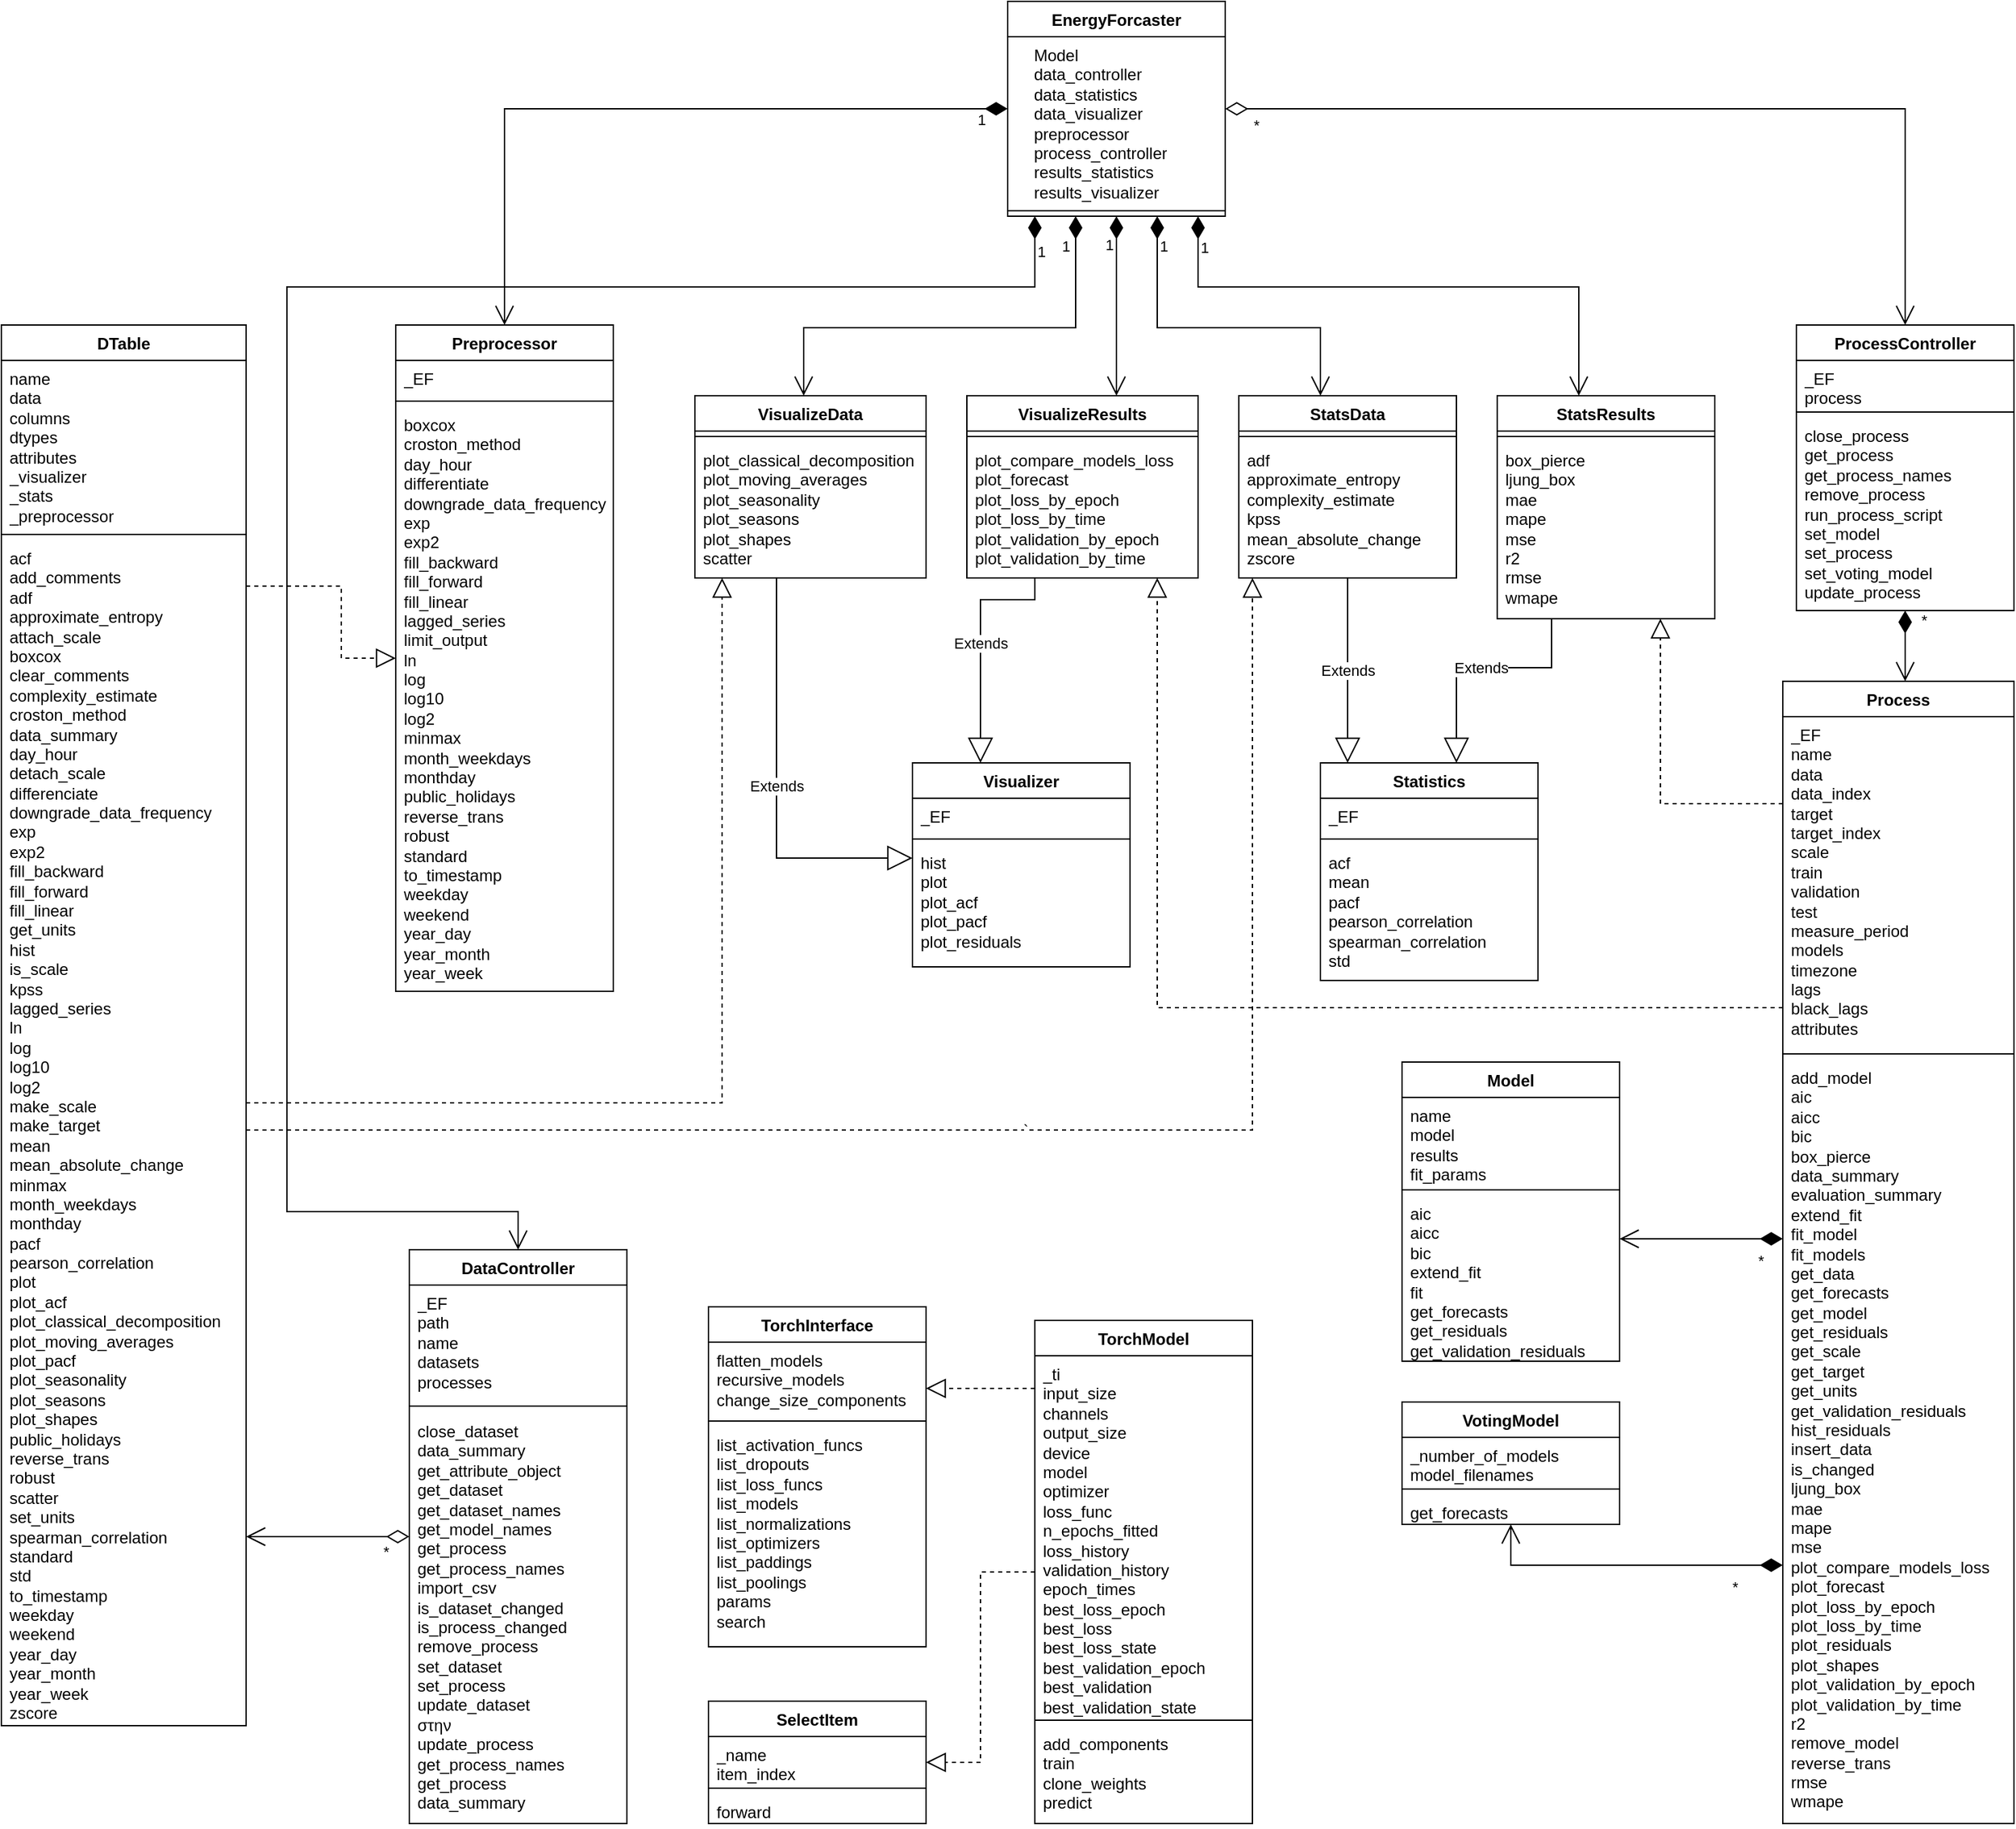 <mxfile version="24.4.4" type="device">
  <diagram name="Page-1" id="c_1_GIPr5p8lcobKSvgJ">
    <mxGraphModel dx="2280" dy="1852" grid="1" gridSize="10" guides="1" tooltips="1" connect="1" arrows="1" fold="1" page="1" pageScale="1" pageWidth="850" pageHeight="1100" math="0" shadow="0">
      <root>
        <mxCell id="0" />
        <mxCell id="1" parent="0" />
        <mxCell id="y8huF5CCytRGG_Ypmc5D-1" value="EnergyForcaster" style="swimlane;fontStyle=1;align=center;verticalAlign=top;childLayout=stackLayout;horizontal=1;startSize=26;horizontalStack=0;resizeParent=1;resizeParentMax=0;resizeLast=0;collapsible=1;marginBottom=0;whiteSpace=wrap;html=1;" parent="1" vertex="1">
          <mxGeometry x="60" y="-160" width="160" height="158" as="geometry" />
        </mxCell>
        <mxCell id="y8huF5CCytRGG_Ypmc5D-2" value="&amp;nbsp;&amp;nbsp;&amp;nbsp; Model&lt;br&gt;&amp;nbsp;&amp;nbsp; &amp;nbsp;data_controller&lt;br&gt;&amp;nbsp;&amp;nbsp; &amp;nbsp;data_statistics&lt;br&gt;&amp;nbsp;&amp;nbsp; &amp;nbsp;data_visualizer&lt;br&gt;&amp;nbsp;&amp;nbsp; &amp;nbsp;preprocessor&lt;br&gt;&amp;nbsp;&amp;nbsp; &amp;nbsp;process_controller&lt;br&gt;&amp;nbsp;&amp;nbsp; &amp;nbsp;results_statistics&lt;br&gt;&amp;nbsp;&amp;nbsp; &amp;nbsp;results_visualizer" style="text;strokeColor=none;fillColor=none;align=left;verticalAlign=top;spacingLeft=4;spacingRight=4;overflow=hidden;rotatable=0;points=[[0,0.5],[1,0.5]];portConstraint=eastwest;whiteSpace=wrap;html=1;" parent="y8huF5CCytRGG_Ypmc5D-1" vertex="1">
          <mxGeometry y="26" width="160" height="124" as="geometry" />
        </mxCell>
        <mxCell id="y8huF5CCytRGG_Ypmc5D-3" value="" style="line;strokeWidth=1;fillColor=none;align=left;verticalAlign=middle;spacingTop=-1;spacingLeft=3;spacingRight=3;rotatable=0;labelPosition=right;points=[];portConstraint=eastwest;strokeColor=inherit;" parent="y8huF5CCytRGG_Ypmc5D-1" vertex="1">
          <mxGeometry y="150" width="160" height="8" as="geometry" />
        </mxCell>
        <mxCell id="y8huF5CCytRGG_Ypmc5D-29" value="Preprocessor" style="swimlane;fontStyle=1;align=center;verticalAlign=top;childLayout=stackLayout;horizontal=1;startSize=26;horizontalStack=0;resizeParent=1;resizeParentMax=0;resizeLast=0;collapsible=1;marginBottom=0;whiteSpace=wrap;html=1;" parent="1" vertex="1">
          <mxGeometry x="-390" y="78" width="160" height="490" as="geometry" />
        </mxCell>
        <mxCell id="y8huF5CCytRGG_Ypmc5D-30" value="_EF" style="text;strokeColor=none;fillColor=none;align=left;verticalAlign=top;spacingLeft=4;spacingRight=4;overflow=hidden;rotatable=0;points=[[0,0.5],[1,0.5]];portConstraint=eastwest;whiteSpace=wrap;html=1;" parent="y8huF5CCytRGG_Ypmc5D-29" vertex="1">
          <mxGeometry y="26" width="160" height="26" as="geometry" />
        </mxCell>
        <mxCell id="y8huF5CCytRGG_Ypmc5D-31" value="" style="line;strokeWidth=1;fillColor=none;align=left;verticalAlign=middle;spacingTop=-1;spacingLeft=3;spacingRight=3;rotatable=0;labelPosition=right;points=[];portConstraint=eastwest;strokeColor=inherit;" parent="y8huF5CCytRGG_Ypmc5D-29" vertex="1">
          <mxGeometry y="52" width="160" height="8" as="geometry" />
        </mxCell>
        <mxCell id="y8huF5CCytRGG_Ypmc5D-32" value="boxcox&lt;br&gt;croston_method&lt;br&gt;day_hour&lt;br&gt;differentiate&lt;br&gt;downgrade_data_frequency&lt;br&gt;exp&lt;br&gt;exp2&lt;br&gt;fill_backward&lt;br&gt;fill_forward&lt;br&gt;fill_linear&lt;br&gt;lagged_series&lt;br&gt;limit_output&lt;br&gt;ln&lt;br&gt;log&lt;br&gt;log10&lt;br&gt;log2&lt;br&gt;minmax&lt;br&gt;month_weekdays&lt;br&gt;monthday&lt;br&gt;public_holidays&lt;br&gt;reverse_trans&lt;br&gt;robust&lt;br&gt;standard&lt;br&gt;to_timestamp&lt;br&gt;weekday&lt;br&gt;weekend&lt;br&gt;year_day&lt;br&gt;year_month&lt;br&gt;year_week" style="text;strokeColor=none;fillColor=none;align=left;verticalAlign=top;spacingLeft=4;spacingRight=4;overflow=hidden;rotatable=0;points=[[0,0.5],[1,0.5]];portConstraint=eastwest;whiteSpace=wrap;html=1;" parent="y8huF5CCytRGG_Ypmc5D-29" vertex="1">
          <mxGeometry y="60" width="160" height="430" as="geometry" />
        </mxCell>
        <mxCell id="y8huF5CCytRGG_Ypmc5D-33" value="Model" style="swimlane;fontStyle=1;align=center;verticalAlign=top;childLayout=stackLayout;horizontal=1;startSize=26;horizontalStack=0;resizeParent=1;resizeParentMax=0;resizeLast=0;collapsible=1;marginBottom=0;whiteSpace=wrap;html=1;" parent="1" vertex="1">
          <mxGeometry x="350" y="620" width="160" height="220" as="geometry" />
        </mxCell>
        <mxCell id="y8huF5CCytRGG_Ypmc5D-34" value="name&lt;br&gt;model&lt;br&gt;results&lt;br&gt;fit_params" style="text;strokeColor=none;fillColor=none;align=left;verticalAlign=top;spacingLeft=4;spacingRight=4;overflow=hidden;rotatable=0;points=[[0,0.5],[1,0.5]];portConstraint=eastwest;whiteSpace=wrap;html=1;" parent="y8huF5CCytRGG_Ypmc5D-33" vertex="1">
          <mxGeometry y="26" width="160" height="64" as="geometry" />
        </mxCell>
        <mxCell id="y8huF5CCytRGG_Ypmc5D-35" value="" style="line;strokeWidth=1;fillColor=none;align=left;verticalAlign=middle;spacingTop=-1;spacingLeft=3;spacingRight=3;rotatable=0;labelPosition=right;points=[];portConstraint=eastwest;strokeColor=inherit;" parent="y8huF5CCytRGG_Ypmc5D-33" vertex="1">
          <mxGeometry y="90" width="160" height="8" as="geometry" />
        </mxCell>
        <mxCell id="y8huF5CCytRGG_Ypmc5D-36" value="aic&lt;br&gt;aicc&lt;br&gt;bic&lt;br&gt;&lt;div&gt;extend_fit&lt;/div&gt;&lt;div&gt;fit&lt;/div&gt;get_forecasts&lt;br&gt;&lt;div&gt;get_residuals&lt;/div&gt;&lt;div&gt;get_validation_residuals&lt;br&gt;&lt;/div&gt;" style="text;strokeColor=none;fillColor=none;align=left;verticalAlign=top;spacingLeft=4;spacingRight=4;overflow=hidden;rotatable=0;points=[[0,0.5],[1,0.5]];portConstraint=eastwest;whiteSpace=wrap;html=1;" parent="y8huF5CCytRGG_Ypmc5D-33" vertex="1">
          <mxGeometry y="98" width="160" height="122" as="geometry" />
        </mxCell>
        <mxCell id="y8huF5CCytRGG_Ypmc5D-37" value="Visualizer" style="swimlane;fontStyle=1;align=center;verticalAlign=top;childLayout=stackLayout;horizontal=1;startSize=26;horizontalStack=0;resizeParent=1;resizeParentMax=0;resizeLast=0;collapsible=1;marginBottom=0;whiteSpace=wrap;html=1;" parent="1" vertex="1">
          <mxGeometry x="-10" y="400" width="160" height="150" as="geometry" />
        </mxCell>
        <mxCell id="y8huF5CCytRGG_Ypmc5D-38" value="_EF" style="text;strokeColor=none;fillColor=none;align=left;verticalAlign=top;spacingLeft=4;spacingRight=4;overflow=hidden;rotatable=0;points=[[0,0.5],[1,0.5]];portConstraint=eastwest;whiteSpace=wrap;html=1;" parent="y8huF5CCytRGG_Ypmc5D-37" vertex="1">
          <mxGeometry y="26" width="160" height="26" as="geometry" />
        </mxCell>
        <mxCell id="y8huF5CCytRGG_Ypmc5D-39" value="" style="line;strokeWidth=1;fillColor=none;align=left;verticalAlign=middle;spacingTop=-1;spacingLeft=3;spacingRight=3;rotatable=0;labelPosition=right;points=[];portConstraint=eastwest;strokeColor=inherit;" parent="y8huF5CCytRGG_Ypmc5D-37" vertex="1">
          <mxGeometry y="52" width="160" height="8" as="geometry" />
        </mxCell>
        <mxCell id="y8huF5CCytRGG_Ypmc5D-40" value="hist&lt;br&gt;plot&lt;br&gt;plot_acf&lt;br&gt;plot_pacf&lt;br&gt;plot_residuals" style="text;strokeColor=none;fillColor=none;align=left;verticalAlign=top;spacingLeft=4;spacingRight=4;overflow=hidden;rotatable=0;points=[[0,0.5],[1,0.5]];portConstraint=eastwest;whiteSpace=wrap;html=1;" parent="y8huF5CCytRGG_Ypmc5D-37" vertex="1">
          <mxGeometry y="60" width="160" height="90" as="geometry" />
        </mxCell>
        <mxCell id="y8huF5CCytRGG_Ypmc5D-41" value="ProcessController" style="swimlane;fontStyle=1;align=center;verticalAlign=top;childLayout=stackLayout;horizontal=1;startSize=26;horizontalStack=0;resizeParent=1;resizeParentMax=0;resizeLast=0;collapsible=1;marginBottom=0;whiteSpace=wrap;html=1;" parent="1" vertex="1">
          <mxGeometry x="640" y="78" width="160" height="210" as="geometry" />
        </mxCell>
        <mxCell id="y8huF5CCytRGG_Ypmc5D-42" value="&lt;div&gt;_EF&lt;/div&gt;&lt;div&gt;process&lt;br&gt;&lt;/div&gt;" style="text;strokeColor=none;fillColor=none;align=left;verticalAlign=top;spacingLeft=4;spacingRight=4;overflow=hidden;rotatable=0;points=[[0,0.5],[1,0.5]];portConstraint=eastwest;whiteSpace=wrap;html=1;" parent="y8huF5CCytRGG_Ypmc5D-41" vertex="1">
          <mxGeometry y="26" width="160" height="34" as="geometry" />
        </mxCell>
        <mxCell id="y8huF5CCytRGG_Ypmc5D-43" value="" style="line;strokeWidth=1;fillColor=none;align=left;verticalAlign=middle;spacingTop=-1;spacingLeft=3;spacingRight=3;rotatable=0;labelPosition=right;points=[];portConstraint=eastwest;strokeColor=inherit;" parent="y8huF5CCytRGG_Ypmc5D-41" vertex="1">
          <mxGeometry y="60" width="160" height="8" as="geometry" />
        </mxCell>
        <mxCell id="y8huF5CCytRGG_Ypmc5D-44" value="close_process&lt;br&gt;get_process&lt;br&gt;get_process_names&lt;br&gt;remove_process&lt;br&gt;run_process_script&lt;br&gt;set_model&lt;br&gt;&lt;div&gt;set_process&lt;/div&gt;&lt;div&gt;set_voting_model&lt;br&gt;&lt;/div&gt;update_process" style="text;strokeColor=none;fillColor=none;align=left;verticalAlign=top;spacingLeft=4;spacingRight=4;overflow=hidden;rotatable=0;points=[[0,0.5],[1,0.5]];portConstraint=eastwest;whiteSpace=wrap;html=1;" parent="y8huF5CCytRGG_Ypmc5D-41" vertex="1">
          <mxGeometry y="68" width="160" height="142" as="geometry" />
        </mxCell>
        <mxCell id="y8huF5CCytRGG_Ypmc5D-45" value="DataController" style="swimlane;fontStyle=1;align=center;verticalAlign=top;childLayout=stackLayout;horizontal=1;startSize=26;horizontalStack=0;resizeParent=1;resizeParentMax=0;resizeLast=0;collapsible=1;marginBottom=0;whiteSpace=wrap;html=1;" parent="1" vertex="1">
          <mxGeometry x="-380" y="758" width="160" height="422" as="geometry" />
        </mxCell>
        <mxCell id="y8huF5CCytRGG_Ypmc5D-46" value="_EF&amp;nbsp;&amp;nbsp;&amp;nbsp;&amp;nbsp;&amp;nbsp;&amp;nbsp;&amp;nbsp;&amp;nbsp;&amp;nbsp;&amp;nbsp;&amp;nbsp;&amp;nbsp;&amp;nbsp;&amp;nbsp;&amp;nbsp;&amp;nbsp;&amp;nbsp;&amp;nbsp;&amp;nbsp;&amp;nbsp;&amp;nbsp;&amp;nbsp;&amp;nbsp;&amp;nbsp;&amp;nbsp;&amp;nbsp;&amp;nbsp;&amp;nbsp;&amp;nbsp;&amp;nbsp;&amp;nbsp;&amp;nbsp;&amp;nbsp;&amp;nbsp;&amp;nbsp;&amp;nbsp; &lt;br&gt;path&amp;nbsp;&amp;nbsp;&amp;nbsp;&amp;nbsp;&amp;nbsp;&amp;nbsp;&amp;nbsp;&amp;nbsp;&amp;nbsp;&amp;nbsp;&amp;nbsp;&amp;nbsp;&amp;nbsp;&amp;nbsp;&amp;nbsp;&amp;nbsp;&amp;nbsp;&amp;nbsp;&amp;nbsp;&amp;nbsp;&amp;nbsp;&amp;nbsp;&amp;nbsp;&amp;nbsp;&amp;nbsp;&amp;nbsp;&amp;nbsp;&amp;nbsp;&amp;nbsp;&amp;nbsp;&amp;nbsp;&amp;nbsp;&amp;nbsp;&amp;nbsp;&amp;nbsp; &lt;br&gt;name&amp;nbsp;&amp;nbsp;&amp;nbsp;&amp;nbsp;&amp;nbsp;&amp;nbsp;&amp;nbsp;&amp;nbsp;&amp;nbsp;&amp;nbsp;&amp;nbsp;&amp;nbsp;&amp;nbsp;&amp;nbsp;&amp;nbsp;&amp;nbsp;&amp;nbsp;&amp;nbsp;&amp;nbsp;&amp;nbsp;&amp;nbsp;&amp;nbsp;&amp;nbsp;&amp;nbsp;&amp;nbsp;&amp;nbsp;&amp;nbsp;&amp;nbsp;&amp;nbsp;&amp;nbsp;&amp;nbsp;&amp;nbsp;&amp;nbsp; &lt;br&gt;datasets&amp;nbsp;&amp;nbsp;&amp;nbsp;&amp;nbsp;&amp;nbsp;&amp;nbsp;&amp;nbsp;&amp;nbsp;&amp;nbsp;&amp;nbsp;&amp;nbsp;&amp;nbsp;&amp;nbsp;&amp;nbsp;&amp;nbsp;&amp;nbsp;&amp;nbsp;&amp;nbsp;&amp;nbsp;&amp;nbsp;&amp;nbsp;&amp;nbsp;&amp;nbsp;&amp;nbsp;&amp;nbsp;&amp;nbsp;&amp;nbsp;&amp;nbsp; &lt;br&gt;processes" style="text;strokeColor=none;fillColor=none;align=left;verticalAlign=top;spacingLeft=4;spacingRight=4;overflow=hidden;rotatable=0;points=[[0,0.5],[1,0.5]];portConstraint=eastwest;whiteSpace=wrap;html=1;" parent="y8huF5CCytRGG_Ypmc5D-45" vertex="1">
          <mxGeometry y="26" width="160" height="84" as="geometry" />
        </mxCell>
        <mxCell id="y8huF5CCytRGG_Ypmc5D-47" value="" style="line;strokeWidth=1;fillColor=none;align=left;verticalAlign=middle;spacingTop=-1;spacingLeft=3;spacingRight=3;rotatable=0;labelPosition=right;points=[];portConstraint=eastwest;strokeColor=inherit;" parent="y8huF5CCytRGG_Ypmc5D-45" vertex="1">
          <mxGeometry y="110" width="160" height="10" as="geometry" />
        </mxCell>
        <mxCell id="y8huF5CCytRGG_Ypmc5D-48" value="close_dataset&lt;br&gt;data_summary&lt;br&gt;get_attribute_object&lt;br&gt;get_dataset&lt;br&gt;get_dataset_names&lt;br&gt;get_model_names&lt;br&gt;get_process&lt;br&gt;get_process_names&lt;br&gt;import_csv&lt;br&gt;is_dataset_changed&lt;br&gt;is_process_changed&lt;br&gt;remove_process&lt;br&gt;set_dataset&lt;br&gt;set_process&lt;br&gt;update_dataset&lt;br&gt;στην&lt;br&gt;update_process&lt;br&gt;get_process_names&lt;br&gt;get_process&lt;br&gt;data_summary" style="text;strokeColor=none;fillColor=none;align=left;verticalAlign=top;spacingLeft=4;spacingRight=4;overflow=hidden;rotatable=0;points=[[0,0.5],[1,0.5]];portConstraint=eastwest;whiteSpace=wrap;html=1;" parent="y8huF5CCytRGG_Ypmc5D-45" vertex="1">
          <mxGeometry y="120" width="160" height="302" as="geometry" />
        </mxCell>
        <mxCell id="y8huF5CCytRGG_Ypmc5D-49" value="Statistics" style="swimlane;fontStyle=1;align=center;verticalAlign=top;childLayout=stackLayout;horizontal=1;startSize=26;horizontalStack=0;resizeParent=1;resizeParentMax=0;resizeLast=0;collapsible=1;marginBottom=0;whiteSpace=wrap;html=1;direction=east;" parent="1" vertex="1">
          <mxGeometry x="290" y="400" width="160" height="160" as="geometry" />
        </mxCell>
        <mxCell id="y8huF5CCytRGG_Ypmc5D-50" value="_EF" style="text;strokeColor=none;fillColor=none;align=left;verticalAlign=top;spacingLeft=4;spacingRight=4;overflow=hidden;rotatable=0;points=[[0,0.5],[1,0.5]];portConstraint=eastwest;whiteSpace=wrap;html=1;" parent="y8huF5CCytRGG_Ypmc5D-49" vertex="1">
          <mxGeometry y="26" width="160" height="26" as="geometry" />
        </mxCell>
        <mxCell id="y8huF5CCytRGG_Ypmc5D-51" value="" style="line;strokeWidth=1;fillColor=none;align=left;verticalAlign=middle;spacingTop=-1;spacingLeft=3;spacingRight=3;rotatable=0;labelPosition=right;points=[];portConstraint=eastwest;strokeColor=inherit;" parent="y8huF5CCytRGG_Ypmc5D-49" vertex="1">
          <mxGeometry y="52" width="160" height="8" as="geometry" />
        </mxCell>
        <mxCell id="y8huF5CCytRGG_Ypmc5D-52" value="acf&lt;br&gt;mean&lt;br&gt;pacf&lt;br&gt;pearson_correlation&lt;br&gt;spearman_correlation&lt;br&gt;std" style="text;strokeColor=none;fillColor=none;align=left;verticalAlign=top;spacingLeft=4;spacingRight=4;overflow=hidden;rotatable=0;points=[[0,0.5],[1,0.5]];portConstraint=eastwest;whiteSpace=wrap;html=1;" parent="y8huF5CCytRGG_Ypmc5D-49" vertex="1">
          <mxGeometry y="60" width="160" height="100" as="geometry" />
        </mxCell>
        <mxCell id="zQrfv8bIJo7Qn_12knz9-5" value="*" style="endArrow=open;html=1;endSize=12;startArrow=diamondThin;startSize=14;startFill=0;edgeStyle=orthogonalEdgeStyle;align=left;verticalAlign=bottom;rounded=0;" parent="1" source="y8huF5CCytRGG_Ypmc5D-1" target="y8huF5CCytRGG_Ypmc5D-41" edge="1">
          <mxGeometry x="-0.944" y="-21" relative="1" as="geometry">
            <mxPoint x="450" y="170" as="sourcePoint" />
            <mxPoint x="610" y="170" as="targetPoint" />
            <mxPoint as="offset" />
          </mxGeometry>
        </mxCell>
        <mxCell id="zQrfv8bIJo7Qn_12knz9-7" value="1" style="endArrow=open;html=1;endSize=12;startArrow=diamondThin;startSize=14;startFill=1;edgeStyle=orthogonalEdgeStyle;align=left;verticalAlign=bottom;rounded=0;" parent="1" source="y8huF5CCytRGG_Ypmc5D-1" target="y8huF5CCytRGG_Ypmc5D-45" edge="1">
          <mxGeometry x="-0.953" relative="1" as="geometry">
            <mxPoint x="10" y="62.5" as="sourcePoint" />
            <mxPoint x="-150" y="62.5" as="targetPoint" />
            <mxPoint as="offset" />
            <Array as="points">
              <mxPoint x="80" y="50" />
              <mxPoint x="-470" y="50" />
              <mxPoint x="-470" y="730" />
            </Array>
          </mxGeometry>
        </mxCell>
        <mxCell id="zQrfv8bIJo7Qn_12knz9-8" value="1" style="endArrow=open;html=1;endSize=12;startArrow=diamondThin;startSize=14;startFill=1;edgeStyle=orthogonalEdgeStyle;align=left;verticalAlign=bottom;rounded=0;" parent="1" source="y8huF5CCytRGG_Ypmc5D-1" target="zQrfv8bIJo7Qn_12knz9-11" edge="1">
          <mxGeometry x="-0.549" y="-10" relative="1" as="geometry">
            <mxPoint x="133.12" y="14.832" as="sourcePoint" />
            <mxPoint x="140" y="280" as="targetPoint" />
            <mxPoint as="offset" />
            <Array as="points">
              <mxPoint x="140" y="100" />
              <mxPoint x="140" y="100" />
            </Array>
          </mxGeometry>
        </mxCell>
        <mxCell id="zQrfv8bIJo7Qn_12knz9-9" value="1" style="endArrow=open;html=1;endSize=12;startArrow=diamondThin;startSize=14;startFill=1;edgeStyle=orthogonalEdgeStyle;align=left;verticalAlign=bottom;rounded=0;" parent="1" source="y8huF5CCytRGG_Ypmc5D-1" target="zQrfv8bIJo7Qn_12knz9-25" edge="1">
          <mxGeometry x="-0.814" y="-12" relative="1" as="geometry">
            <mxPoint x="112" y="-10" as="sourcePoint" />
            <mxPoint x="-60" y="280" as="targetPoint" />
            <mxPoint as="offset" />
            <Array as="points">
              <mxPoint x="110" y="80" />
              <mxPoint x="-90" y="80" />
            </Array>
          </mxGeometry>
        </mxCell>
        <mxCell id="zQrfv8bIJo7Qn_12knz9-10" value="&lt;div&gt;*&lt;/div&gt;" style="endArrow=open;html=1;endSize=12;startArrow=diamondThin;startSize=14;startFill=1;edgeStyle=orthogonalEdgeStyle;align=left;verticalAlign=bottom;rounded=0;" parent="1" source="O-K_cenwY4bgHKEasBOe-5" target="y8huF5CCytRGG_Ypmc5D-33" edge="1">
          <mxGeometry x="-0.657" y="25" relative="1" as="geometry">
            <mxPoint x="720" y="290" as="sourcePoint" />
            <mxPoint x="560" y="290" as="targetPoint" />
            <mxPoint as="offset" />
            <Array as="points">
              <mxPoint x="550" y="750" />
              <mxPoint x="550" y="750" />
            </Array>
          </mxGeometry>
        </mxCell>
        <mxCell id="zQrfv8bIJo7Qn_12knz9-11" value="VisualizeResults" style="swimlane;fontStyle=1;align=center;verticalAlign=top;childLayout=stackLayout;horizontal=1;startSize=26;horizontalStack=0;resizeParent=1;resizeParentMax=0;resizeLast=0;collapsible=1;marginBottom=0;whiteSpace=wrap;html=1;" parent="1" vertex="1">
          <mxGeometry x="30" y="130" width="170" height="134" as="geometry" />
        </mxCell>
        <mxCell id="zQrfv8bIJo7Qn_12knz9-13" value="" style="line;strokeWidth=1;fillColor=none;align=left;verticalAlign=middle;spacingTop=-1;spacingLeft=3;spacingRight=3;rotatable=0;labelPosition=right;points=[];portConstraint=eastwest;strokeColor=inherit;" parent="zQrfv8bIJo7Qn_12knz9-11" vertex="1">
          <mxGeometry y="26" width="170" height="8" as="geometry" />
        </mxCell>
        <mxCell id="zQrfv8bIJo7Qn_12knz9-14" value="plot_compare_models_loss&lt;br&gt;plot_forecast&lt;br&gt;plot_loss_by_epoch&lt;br&gt;plot_loss_by_time&lt;br&gt;plot_validation_by_epoch&lt;br&gt;plot_validation_by_time" style="text;strokeColor=none;fillColor=none;align=left;verticalAlign=top;spacingLeft=4;spacingRight=4;overflow=hidden;rotatable=0;points=[[0,0.5],[1,0.5]];portConstraint=eastwest;whiteSpace=wrap;html=1;" parent="zQrfv8bIJo7Qn_12knz9-11" vertex="1">
          <mxGeometry y="34" width="170" height="100" as="geometry" />
        </mxCell>
        <mxCell id="zQrfv8bIJo7Qn_12knz9-16" value="1" style="endArrow=open;html=1;endSize=12;startArrow=diamondThin;startSize=14;startFill=1;edgeStyle=orthogonalEdgeStyle;align=left;verticalAlign=bottom;rounded=0;" parent="1" source="y8huF5CCytRGG_Ypmc5D-1" target="y8huF5CCytRGG_Ypmc5D-29" edge="1">
          <mxGeometry x="-0.909" y="17" relative="1" as="geometry">
            <mxPoint x="60" y="1.0" as="sourcePoint" />
            <mxPoint x="-580" y="260" as="targetPoint" />
            <mxPoint as="offset" />
          </mxGeometry>
        </mxCell>
        <mxCell id="zQrfv8bIJo7Qn_12knz9-17" value="StatsResults" style="swimlane;fontStyle=1;align=center;verticalAlign=top;childLayout=stackLayout;horizontal=1;startSize=26;horizontalStack=0;resizeParent=1;resizeParentMax=0;resizeLast=0;collapsible=1;marginBottom=0;whiteSpace=wrap;html=1;" parent="1" vertex="1">
          <mxGeometry x="420" y="130" width="160" height="164" as="geometry" />
        </mxCell>
        <mxCell id="zQrfv8bIJo7Qn_12knz9-19" value="" style="line;strokeWidth=1;fillColor=none;align=left;verticalAlign=middle;spacingTop=-1;spacingLeft=3;spacingRight=3;rotatable=0;labelPosition=right;points=[];portConstraint=eastwest;strokeColor=inherit;" parent="zQrfv8bIJo7Qn_12knz9-17" vertex="1">
          <mxGeometry y="26" width="160" height="8" as="geometry" />
        </mxCell>
        <mxCell id="zQrfv8bIJo7Qn_12knz9-20" value="box_pierce&lt;br&gt;ljung_box&lt;br&gt;mae&lt;br&gt;mape&lt;br&gt;mse&lt;br&gt;r2&lt;br&gt;rmse&lt;br&gt;wmape" style="text;strokeColor=none;fillColor=none;align=left;verticalAlign=top;spacingLeft=4;spacingRight=4;overflow=hidden;rotatable=0;points=[[0,0.5],[1,0.5]];portConstraint=eastwest;whiteSpace=wrap;html=1;" parent="zQrfv8bIJo7Qn_12knz9-17" vertex="1">
          <mxGeometry y="34" width="160" height="130" as="geometry" />
        </mxCell>
        <mxCell id="zQrfv8bIJo7Qn_12knz9-23" value="Extends" style="endArrow=block;endSize=16;endFill=0;html=1;rounded=0;edgeStyle=orthogonalEdgeStyle;" parent="1" source="zQrfv8bIJo7Qn_12knz9-20" target="y8huF5CCytRGG_Ypmc5D-49" edge="1">
          <mxGeometry width="160" relative="1" as="geometry">
            <mxPoint x="480" y="380" as="sourcePoint" />
            <mxPoint x="180" y="360" as="targetPoint" />
            <Array as="points">
              <mxPoint x="460" y="330" />
              <mxPoint x="390" y="330" />
            </Array>
          </mxGeometry>
        </mxCell>
        <mxCell id="zQrfv8bIJo7Qn_12knz9-24" value="Extends" style="endArrow=block;endSize=16;endFill=0;html=1;rounded=0;edgeStyle=orthogonalEdgeStyle;" parent="1" source="zQrfv8bIJo7Qn_12knz9-11" target="y8huF5CCytRGG_Ypmc5D-37" edge="1">
          <mxGeometry width="160" relative="1" as="geometry">
            <mxPoint x="80" y="380" as="sourcePoint" />
            <mxPoint x="180" y="360" as="targetPoint" />
            <Array as="points">
              <mxPoint x="80" y="280" />
              <mxPoint x="40" y="280" />
            </Array>
          </mxGeometry>
        </mxCell>
        <mxCell id="zQrfv8bIJo7Qn_12knz9-25" value="VisualizeData" style="swimlane;fontStyle=1;align=center;verticalAlign=top;childLayout=stackLayout;horizontal=1;startSize=26;horizontalStack=0;resizeParent=1;resizeParentMax=0;resizeLast=0;collapsible=1;marginBottom=0;whiteSpace=wrap;html=1;" parent="1" vertex="1">
          <mxGeometry x="-170" y="130" width="170" height="134" as="geometry" />
        </mxCell>
        <mxCell id="zQrfv8bIJo7Qn_12knz9-27" value="" style="line;strokeWidth=1;fillColor=none;align=left;verticalAlign=middle;spacingTop=-1;spacingLeft=3;spacingRight=3;rotatable=0;labelPosition=right;points=[];portConstraint=eastwest;strokeColor=inherit;" parent="zQrfv8bIJo7Qn_12knz9-25" vertex="1">
          <mxGeometry y="26" width="170" height="8" as="geometry" />
        </mxCell>
        <mxCell id="zQrfv8bIJo7Qn_12knz9-28" value="plot_classical_decomposition&lt;br&gt;plot_moving_averages&lt;br&gt;plot_seasonality&lt;br&gt;plot_seasons&lt;br&gt;plot_shapes&lt;br&gt;scatter" style="text;strokeColor=none;fillColor=none;align=left;verticalAlign=top;spacingLeft=4;spacingRight=4;overflow=hidden;rotatable=0;points=[[0,0.5],[1,0.5]];portConstraint=eastwest;whiteSpace=wrap;html=1;" parent="zQrfv8bIJo7Qn_12knz9-25" vertex="1">
          <mxGeometry y="34" width="170" height="100" as="geometry" />
        </mxCell>
        <mxCell id="zQrfv8bIJo7Qn_12knz9-29" value="StatsData" style="swimlane;fontStyle=1;align=center;verticalAlign=top;childLayout=stackLayout;horizontal=1;startSize=26;horizontalStack=0;resizeParent=1;resizeParentMax=0;resizeLast=0;collapsible=1;marginBottom=0;whiteSpace=wrap;html=1;" parent="1" vertex="1">
          <mxGeometry x="230" y="130" width="160" height="134" as="geometry" />
        </mxCell>
        <mxCell id="zQrfv8bIJo7Qn_12knz9-31" value="" style="line;strokeWidth=1;fillColor=none;align=left;verticalAlign=middle;spacingTop=-1;spacingLeft=3;spacingRight=3;rotatable=0;labelPosition=right;points=[];portConstraint=eastwest;strokeColor=inherit;" parent="zQrfv8bIJo7Qn_12knz9-29" vertex="1">
          <mxGeometry y="26" width="160" height="8" as="geometry" />
        </mxCell>
        <mxCell id="zQrfv8bIJo7Qn_12knz9-32" value="adf&lt;br&gt;approximate_entropy&lt;br&gt;complexity_estimate&lt;br&gt;kpss&lt;br&gt;mean_absolute_change&lt;br&gt;zscore" style="text;strokeColor=none;fillColor=none;align=left;verticalAlign=top;spacingLeft=4;spacingRight=4;overflow=hidden;rotatable=0;points=[[0,0.5],[1,0.5]];portConstraint=eastwest;whiteSpace=wrap;html=1;" parent="zQrfv8bIJo7Qn_12knz9-29" vertex="1">
          <mxGeometry y="34" width="160" height="100" as="geometry" />
        </mxCell>
        <mxCell id="zQrfv8bIJo7Qn_12knz9-33" value="Extends" style="endArrow=block;endSize=16;endFill=0;html=1;rounded=0;edgeStyle=orthogonalEdgeStyle;" parent="1" source="zQrfv8bIJo7Qn_12knz9-28" target="y8huF5CCytRGG_Ypmc5D-37" edge="1">
          <mxGeometry width="160" relative="1" as="geometry">
            <mxPoint x="-110" y="380" as="sourcePoint" />
            <mxPoint x="-80" y="490" as="targetPoint" />
            <Array as="points">
              <mxPoint x="-110" y="470" />
            </Array>
          </mxGeometry>
        </mxCell>
        <mxCell id="zQrfv8bIJo7Qn_12knz9-34" value="Extends" style="endArrow=block;endSize=16;endFill=0;html=1;rounded=0;edgeStyle=orthogonalEdgeStyle;" parent="1" source="zQrfv8bIJo7Qn_12knz9-32" target="y8huF5CCytRGG_Ypmc5D-49" edge="1">
          <mxGeometry width="160" relative="1" as="geometry">
            <mxPoint x="351" y="380" as="sourcePoint" />
            <mxPoint x="312" y="550" as="targetPoint" />
            <Array as="points">
              <mxPoint x="310" y="240" />
              <mxPoint x="310" y="240" />
            </Array>
          </mxGeometry>
        </mxCell>
        <mxCell id="zQrfv8bIJo7Qn_12knz9-35" value="" style="endArrow=block;dashed=1;endFill=0;endSize=12;html=1;rounded=0;edgeStyle=orthogonalEdgeStyle;" parent="1" source="O-K_cenwY4bgHKEasBOe-5" target="zQrfv8bIJo7Qn_12knz9-17" edge="1">
          <mxGeometry width="160" relative="1" as="geometry">
            <mxPoint x="630" y="719" as="sourcePoint" />
            <mxPoint x="220" y="670" as="targetPoint" />
            <Array as="points">
              <mxPoint x="540" y="430" />
            </Array>
          </mxGeometry>
        </mxCell>
        <mxCell id="zQrfv8bIJo7Qn_12knz9-36" value="" style="endArrow=block;dashed=1;endFill=0;endSize=12;html=1;rounded=0;edgeStyle=orthogonalEdgeStyle;" parent="1" source="O-K_cenwY4bgHKEasBOe-5" target="zQrfv8bIJo7Qn_12knz9-11" edge="1">
          <mxGeometry width="160" relative="1" as="geometry">
            <mxPoint x="630" y="753" as="sourcePoint" />
            <mxPoint x="240" y="710" as="targetPoint" />
            <Array as="points">
              <mxPoint x="170" y="580" />
            </Array>
          </mxGeometry>
        </mxCell>
        <mxCell id="R5_TQleaGKkZz5yxFnMG-2" value="DTable" style="swimlane;fontStyle=1;align=center;verticalAlign=top;childLayout=stackLayout;horizontal=1;startSize=26;horizontalStack=0;resizeParent=1;resizeParentMax=0;resizeLast=0;collapsible=1;marginBottom=0;whiteSpace=wrap;html=1;" parent="1" vertex="1">
          <mxGeometry x="-680" y="78" width="180" height="1030" as="geometry">
            <mxRectangle x="-585" y="600" width="80" height="30" as="alternateBounds" />
          </mxGeometry>
        </mxCell>
        <mxCell id="R5_TQleaGKkZz5yxFnMG-3" value="name&lt;br&gt;data&lt;br&gt;columns&lt;br&gt;dtypes&lt;br&gt;attributes&lt;br&gt;_visualizer&lt;br&gt;_stats&lt;br&gt;_preprocessor" style="text;strokeColor=none;fillColor=none;align=left;verticalAlign=top;spacingLeft=4;spacingRight=4;overflow=hidden;rotatable=0;points=[[0,0.5],[1,0.5]];portConstraint=eastwest;whiteSpace=wrap;html=1;" parent="R5_TQleaGKkZz5yxFnMG-2" vertex="1">
          <mxGeometry y="26" width="180" height="124" as="geometry" />
        </mxCell>
        <mxCell id="R5_TQleaGKkZz5yxFnMG-4" value="" style="line;strokeWidth=1;fillColor=none;align=left;verticalAlign=middle;spacingTop=-1;spacingLeft=3;spacingRight=3;rotatable=0;labelPosition=right;points=[];portConstraint=eastwest;strokeColor=inherit;" parent="R5_TQleaGKkZz5yxFnMG-2" vertex="1">
          <mxGeometry y="150" width="180" height="8" as="geometry" />
        </mxCell>
        <mxCell id="R5_TQleaGKkZz5yxFnMG-5" value="acf&lt;br&gt;add_comments&lt;br&gt;adf&lt;br&gt;approximate_entropy&lt;br&gt;attach_scale&lt;br&gt;boxcox&lt;br&gt;clear_comments&lt;br&gt;complexity_estimate&lt;br&gt;croston_method&lt;br&gt;data_summary&lt;br&gt;day_hour&lt;br&gt;detach_scale&lt;br&gt;differenciate&lt;br&gt;downgrade_data_frequency&lt;br&gt;exp&lt;br&gt;exp2&lt;br&gt;fill_backward&lt;br&gt;fill_forward&lt;br&gt;fill_linear&lt;br&gt;get_units&lt;br&gt;hist&lt;br&gt;is_scale&lt;br&gt;kpss&lt;br&gt;lagged_series&lt;br&gt;ln&lt;br&gt;log&lt;br&gt;log10&lt;br&gt;log2&lt;br&gt;make_scale&lt;br&gt;make_target&lt;br&gt;mean&lt;br&gt;mean_absolute_change&lt;br&gt;minmax&lt;br&gt;month_weekdays&lt;br&gt;monthday&lt;br&gt;pacf&lt;br&gt;pearson_correlation&lt;br&gt;plot&lt;br&gt;plot_acf&lt;br&gt;plot_classical_decomposition&lt;br&gt;plot_moving_averages&lt;br&gt;plot_pacf&lt;br&gt;plot_seasonality&lt;br&gt;plot_seasons&lt;br&gt;plot_shapes&lt;br&gt;public_holidays&lt;br&gt;reverse_trans&lt;br&gt;robust&lt;br&gt;scatter&lt;br&gt;set_units&lt;br&gt;spearman_correlation&lt;br&gt;standard&lt;br&gt;std&lt;br&gt;to_timestamp&lt;br&gt;weekday&lt;br&gt;weekend&lt;br&gt;year_day&lt;br&gt;year_month&lt;br&gt;year_week&lt;br&gt;zscore" style="text;strokeColor=none;fillColor=none;align=left;verticalAlign=top;spacingLeft=4;spacingRight=4;overflow=hidden;rotatable=0;points=[[0,0.5],[1,0.5]];portConstraint=eastwest;whiteSpace=wrap;html=1;" parent="R5_TQleaGKkZz5yxFnMG-2" vertex="1">
          <mxGeometry y="158" width="180" height="872" as="geometry" />
        </mxCell>
        <mxCell id="R5_TQleaGKkZz5yxFnMG-6" value="" style="endArrow=block;dashed=1;endFill=0;endSize=12;html=1;rounded=0;edgeStyle=orthogonalEdgeStyle;" parent="1" source="R5_TQleaGKkZz5yxFnMG-2" target="y8huF5CCytRGG_Ypmc5D-29" edge="1">
          <mxGeometry width="160" relative="1" as="geometry">
            <mxPoint x="-330" y="530" as="sourcePoint" />
            <mxPoint x="-300" y="300" as="targetPoint" />
            <Array as="points">
              <mxPoint x="-430" y="270" />
            </Array>
          </mxGeometry>
        </mxCell>
        <mxCell id="R5_TQleaGKkZz5yxFnMG-7" value="*" style="endArrow=open;html=1;endSize=12;startArrow=diamondThin;startSize=14;startFill=0;edgeStyle=orthogonalEdgeStyle;align=left;verticalAlign=bottom;rounded=0;" parent="1" source="y8huF5CCytRGG_Ypmc5D-45" target="R5_TQleaGKkZz5yxFnMG-2" edge="1">
          <mxGeometry x="-0.647" y="20" relative="1" as="geometry">
            <mxPoint x="-530" y="170" as="sourcePoint" />
            <mxPoint x="570" y="136" as="targetPoint" />
            <mxPoint as="offset" />
            <Array as="points">
              <mxPoint x="-520" y="810" />
              <mxPoint x="-520" y="810" />
            </Array>
          </mxGeometry>
        </mxCell>
        <mxCell id="R5_TQleaGKkZz5yxFnMG-8" value="`" style="endArrow=block;dashed=1;endFill=0;endSize=12;html=1;rounded=0;edgeStyle=orthogonalEdgeStyle;" parent="1" source="R5_TQleaGKkZz5yxFnMG-2" target="zQrfv8bIJo7Qn_12knz9-29" edge="1">
          <mxGeometry width="160" relative="1" as="geometry">
            <mxPoint x="-439" y="290" as="sourcePoint" />
            <mxPoint x="320.96" y="238.968" as="targetPoint" />
            <Array as="points">
              <mxPoint x="240" y="670" />
            </Array>
          </mxGeometry>
        </mxCell>
        <mxCell id="R5_TQleaGKkZz5yxFnMG-9" value="" style="endArrow=block;dashed=1;endFill=0;endSize=12;html=1;rounded=0;edgeStyle=orthogonalEdgeStyle;" parent="1" source="R5_TQleaGKkZz5yxFnMG-2" target="zQrfv8bIJo7Qn_12knz9-25" edge="1">
          <mxGeometry width="160" relative="1" as="geometry">
            <mxPoint x="-440" y="650" as="sourcePoint" />
            <mxPoint x="-135" y="293" as="targetPoint" />
            <Array as="points">
              <mxPoint x="-150" y="650" />
            </Array>
          </mxGeometry>
        </mxCell>
        <mxCell id="O-K_cenwY4bgHKEasBOe-1" value="1" style="endArrow=open;html=1;endSize=12;startArrow=diamondThin;startSize=14;startFill=1;edgeStyle=orthogonalEdgeStyle;align=left;verticalAlign=bottom;rounded=0;" parent="1" source="y8huF5CCytRGG_Ypmc5D-1" target="zQrfv8bIJo7Qn_12knz9-29" edge="1">
          <mxGeometry x="-0.756" relative="1" as="geometry">
            <mxPoint x="168.96" y="14.832" as="sourcePoint" />
            <mxPoint x="150" y="302" as="targetPoint" />
            <mxPoint as="offset" />
            <Array as="points">
              <mxPoint x="170" y="80" />
              <mxPoint x="290" y="80" />
            </Array>
          </mxGeometry>
        </mxCell>
        <mxCell id="O-K_cenwY4bgHKEasBOe-2" value="1" style="endArrow=open;html=1;endSize=12;startArrow=diamondThin;startSize=14;startFill=1;edgeStyle=orthogonalEdgeStyle;align=left;verticalAlign=bottom;rounded=0;" parent="1" source="y8huF5CCytRGG_Ypmc5D-1" target="zQrfv8bIJo7Qn_12knz9-17" edge="1">
          <mxGeometry x="-0.848" relative="1" as="geometry">
            <mxPoint x="200" y="14.0" as="sourcePoint" />
            <mxPoint x="321" y="298" as="targetPoint" />
            <mxPoint as="offset" />
            <Array as="points">
              <mxPoint x="200" y="50" />
              <mxPoint x="480" y="50" />
            </Array>
          </mxGeometry>
        </mxCell>
        <mxCell id="O-K_cenwY4bgHKEasBOe-5" value="Process" style="swimlane;fontStyle=1;align=center;verticalAlign=top;childLayout=stackLayout;horizontal=1;startSize=26;horizontalStack=0;resizeParent=1;resizeParentMax=0;resizeLast=0;collapsible=1;marginBottom=0;whiteSpace=wrap;html=1;" parent="1" vertex="1">
          <mxGeometry x="630" y="340" width="170" height="840" as="geometry" />
        </mxCell>
        <mxCell id="O-K_cenwY4bgHKEasBOe-6" value="_EF&lt;br&gt;name&lt;br&gt;data&lt;br&gt;data_index&lt;br&gt;target&lt;br&gt;target_index&lt;br&gt;scale&lt;br&gt;train&lt;br&gt;validation&lt;br&gt;test&lt;br&gt;measure_period&lt;br&gt;models&lt;br&gt;timezone&lt;br&gt;lags&lt;br&gt;black_lags&lt;br&gt;attributes" style="text;strokeColor=none;fillColor=none;align=left;verticalAlign=top;spacingLeft=4;spacingRight=4;overflow=hidden;rotatable=0;points=[[0,0.5],[1,0.5]];portConstraint=eastwest;whiteSpace=wrap;html=1;" parent="O-K_cenwY4bgHKEasBOe-5" vertex="1">
          <mxGeometry y="26" width="170" height="244" as="geometry" />
        </mxCell>
        <mxCell id="O-K_cenwY4bgHKEasBOe-7" value="" style="line;strokeWidth=1;fillColor=none;align=left;verticalAlign=middle;spacingTop=-1;spacingLeft=3;spacingRight=3;rotatable=0;labelPosition=right;points=[];portConstraint=eastwest;strokeColor=inherit;" parent="O-K_cenwY4bgHKEasBOe-5" vertex="1">
          <mxGeometry y="270" width="170" height="8" as="geometry" />
        </mxCell>
        <mxCell id="O-K_cenwY4bgHKEasBOe-8" value="add_model&lt;br&gt;aic&lt;br&gt;aicc&lt;br&gt;bic&lt;br&gt;&lt;div&gt;box_pierce&lt;/div&gt;data_summary&lt;br&gt;&lt;div&gt;evaluation_summary&lt;/div&gt;&lt;div&gt;extend_fit&lt;/div&gt;&lt;div&gt;fit_model&lt;br&gt;&lt;/div&gt;fit_models&lt;br&gt;get_data&lt;br&gt;get_forecasts&lt;br&gt;get_model&lt;br&gt;get_residuals&lt;br&gt;get_scale&lt;br&gt;get_target&lt;br&gt;&lt;div&gt;get_units&lt;/div&gt;&lt;div&gt;get_validation_residuals&lt;br&gt;&lt;/div&gt;hist_residuals&lt;br&gt;insert_data&lt;br&gt;is_changed&lt;br&gt;ljung_box&lt;br&gt;mae&lt;br&gt;mape&lt;br&gt;mse&lt;br&gt;&lt;div&gt;plot_compare_models_loss&lt;br&gt;&lt;/div&gt;&lt;div&gt;plot_forecast&lt;/div&gt;&lt;div&gt;plot_loss_by_epoch&lt;br&gt;plot_loss_by_time&lt;br&gt;&lt;/div&gt;&lt;div&gt;plot_residuals&lt;/div&gt;&lt;div&gt;plot_shapes&lt;/div&gt;&lt;div&gt;plot_validation_by_epoch&lt;br&gt;plot_validation_by_time&lt;br&gt;&lt;/div&gt;r2&lt;br&gt;remove_model&lt;br&gt;reverse_trans&lt;br&gt;rmse&lt;br&gt;wmape" style="text;strokeColor=none;fillColor=none;align=left;verticalAlign=top;spacingLeft=4;spacingRight=4;overflow=hidden;rotatable=0;points=[[0,0.5],[1,0.5]];portConstraint=eastwest;whiteSpace=wrap;html=1;" parent="O-K_cenwY4bgHKEasBOe-5" vertex="1">
          <mxGeometry y="278" width="170" height="562" as="geometry" />
        </mxCell>
        <mxCell id="O-K_cenwY4bgHKEasBOe-9" value="&lt;div&gt;*&lt;/div&gt;" style="endArrow=open;html=1;endSize=12;startArrow=diamondThin;startSize=14;startFill=1;edgeStyle=orthogonalEdgeStyle;align=left;verticalAlign=bottom;rounded=0;" parent="1" source="y8huF5CCytRGG_Ypmc5D-41" target="O-K_cenwY4bgHKEasBOe-5" edge="1">
          <mxGeometry x="-0.389" y="10" relative="1" as="geometry">
            <mxPoint x="780" y="174" as="sourcePoint" />
            <mxPoint x="920" y="300" as="targetPoint" />
            <mxPoint as="offset" />
            <Array as="points">
              <mxPoint x="670" y="280" />
              <mxPoint x="670" y="280" />
            </Array>
          </mxGeometry>
        </mxCell>
        <mxCell id="O-K_cenwY4bgHKEasBOe-11" value="&lt;div&gt;TorchInterface&lt;/div&gt;" style="swimlane;fontStyle=1;align=center;verticalAlign=top;childLayout=stackLayout;horizontal=1;startSize=26;horizontalStack=0;resizeParent=1;resizeParentMax=0;resizeLast=0;collapsible=1;marginBottom=0;whiteSpace=wrap;html=1;" parent="1" vertex="1">
          <mxGeometry x="-160" y="800" width="160" height="250" as="geometry" />
        </mxCell>
        <mxCell id="O-K_cenwY4bgHKEasBOe-12" value="flatten_models&lt;br&gt;recursive_models&lt;br&gt;change_size_components" style="text;strokeColor=none;fillColor=none;align=left;verticalAlign=top;spacingLeft=4;spacingRight=4;overflow=hidden;rotatable=0;points=[[0,0.5],[1,0.5]];portConstraint=eastwest;whiteSpace=wrap;html=1;" parent="O-K_cenwY4bgHKEasBOe-11" vertex="1">
          <mxGeometry y="26" width="160" height="54" as="geometry" />
        </mxCell>
        <mxCell id="O-K_cenwY4bgHKEasBOe-13" value="" style="line;strokeWidth=1;fillColor=none;align=left;verticalAlign=middle;spacingTop=-1;spacingLeft=3;spacingRight=3;rotatable=0;labelPosition=right;points=[];portConstraint=eastwest;strokeColor=inherit;" parent="O-K_cenwY4bgHKEasBOe-11" vertex="1">
          <mxGeometry y="80" width="160" height="8" as="geometry" />
        </mxCell>
        <mxCell id="O-K_cenwY4bgHKEasBOe-14" value="list_activation_funcs&lt;br&gt;list_dropouts&lt;br&gt;list_loss_funcs&lt;br&gt;list_models&lt;br&gt;list_normalizations&lt;br&gt;list_optimizers&lt;br&gt;list_paddings&lt;br&gt;list_poolings&lt;br&gt;params&lt;br&gt;search" style="text;strokeColor=none;fillColor=none;align=left;verticalAlign=top;spacingLeft=4;spacingRight=4;overflow=hidden;rotatable=0;points=[[0,0.5],[1,0.5]];portConstraint=eastwest;whiteSpace=wrap;html=1;" parent="O-K_cenwY4bgHKEasBOe-11" vertex="1">
          <mxGeometry y="88" width="160" height="162" as="geometry" />
        </mxCell>
        <mxCell id="O-K_cenwY4bgHKEasBOe-15" value="&lt;div&gt;TorchModel&lt;/div&gt;" style="swimlane;fontStyle=1;align=center;verticalAlign=top;childLayout=stackLayout;horizontal=1;startSize=26;horizontalStack=0;resizeParent=1;resizeParentMax=0;resizeLast=0;collapsible=1;marginBottom=0;whiteSpace=wrap;html=1;" parent="1" vertex="1">
          <mxGeometry x="80" y="810" width="160" height="370" as="geometry" />
        </mxCell>
        <mxCell id="O-K_cenwY4bgHKEasBOe-16" value="_ti&lt;br&gt;input_size&lt;br&gt;channels&lt;br&gt;output_size&lt;br&gt;device&lt;br&gt;model&lt;br&gt;optimizer&lt;br&gt;loss_func&lt;br&gt;n_epochs_fitted&lt;br&gt;loss_history&lt;br&gt;validation_history&lt;br&gt;epoch_times&lt;br&gt;best_loss_epoch&lt;br&gt;best_loss&lt;br&gt;best_loss_state&lt;br&gt;best_validation_epoch&lt;br&gt;best_validation&lt;br&gt;best_validation_state" style="text;strokeColor=none;fillColor=none;align=left;verticalAlign=top;spacingLeft=4;spacingRight=4;overflow=hidden;rotatable=0;points=[[0,0.5],[1,0.5]];portConstraint=eastwest;whiteSpace=wrap;html=1;" parent="O-K_cenwY4bgHKEasBOe-15" vertex="1">
          <mxGeometry y="26" width="160" height="264" as="geometry" />
        </mxCell>
        <mxCell id="O-K_cenwY4bgHKEasBOe-17" value="" style="line;strokeWidth=1;fillColor=none;align=left;verticalAlign=middle;spacingTop=-1;spacingLeft=3;spacingRight=3;rotatable=0;labelPosition=right;points=[];portConstraint=eastwest;strokeColor=inherit;" parent="O-K_cenwY4bgHKEasBOe-15" vertex="1">
          <mxGeometry y="290" width="160" height="8" as="geometry" />
        </mxCell>
        <mxCell id="O-K_cenwY4bgHKEasBOe-18" value="add_components&lt;br&gt;train&lt;br&gt;clone_weights&lt;br&gt;predict" style="text;strokeColor=none;fillColor=none;align=left;verticalAlign=top;spacingLeft=4;spacingRight=4;overflow=hidden;rotatable=0;points=[[0,0.5],[1,0.5]];portConstraint=eastwest;whiteSpace=wrap;html=1;" parent="O-K_cenwY4bgHKEasBOe-15" vertex="1">
          <mxGeometry y="298" width="160" height="72" as="geometry" />
        </mxCell>
        <mxCell id="O-K_cenwY4bgHKEasBOe-19" value="" style="endArrow=block;dashed=1;endFill=0;endSize=12;html=1;rounded=0;edgeStyle=orthogonalEdgeStyle;" parent="1" source="O-K_cenwY4bgHKEasBOe-15" target="O-K_cenwY4bgHKEasBOe-11" edge="1">
          <mxGeometry width="160" relative="1" as="geometry">
            <mxPoint x="620" y="720" as="sourcePoint" />
            <mxPoint x="180" y="226" as="targetPoint" />
            <Array as="points">
              <mxPoint x="30" y="860" />
              <mxPoint x="30" y="860" />
            </Array>
          </mxGeometry>
        </mxCell>
        <mxCell id="O-K_cenwY4bgHKEasBOe-20" value="SelectItem" style="swimlane;fontStyle=1;align=center;verticalAlign=top;childLayout=stackLayout;horizontal=1;startSize=26;horizontalStack=0;resizeParent=1;resizeParentMax=0;resizeLast=0;collapsible=1;marginBottom=0;whiteSpace=wrap;html=1;" parent="1" vertex="1">
          <mxGeometry x="-160" y="1090" width="160" height="90" as="geometry" />
        </mxCell>
        <mxCell id="O-K_cenwY4bgHKEasBOe-21" value="&lt;div&gt;_name&lt;/div&gt;&lt;div&gt;item_index&lt;/div&gt;" style="text;strokeColor=none;fillColor=none;align=left;verticalAlign=top;spacingLeft=4;spacingRight=4;overflow=hidden;rotatable=0;points=[[0,0.5],[1,0.5]];portConstraint=eastwest;whiteSpace=wrap;html=1;" parent="O-K_cenwY4bgHKEasBOe-20" vertex="1">
          <mxGeometry y="26" width="160" height="34" as="geometry" />
        </mxCell>
        <mxCell id="O-K_cenwY4bgHKEasBOe-22" value="" style="line;strokeWidth=1;fillColor=none;align=left;verticalAlign=middle;spacingTop=-1;spacingLeft=3;spacingRight=3;rotatable=0;labelPosition=right;points=[];portConstraint=eastwest;strokeColor=inherit;" parent="O-K_cenwY4bgHKEasBOe-20" vertex="1">
          <mxGeometry y="60" width="160" height="8" as="geometry" />
        </mxCell>
        <mxCell id="O-K_cenwY4bgHKEasBOe-23" value="forward" style="text;strokeColor=none;fillColor=none;align=left;verticalAlign=top;spacingLeft=4;spacingRight=4;overflow=hidden;rotatable=0;points=[[0,0.5],[1,0.5]];portConstraint=eastwest;whiteSpace=wrap;html=1;" parent="O-K_cenwY4bgHKEasBOe-20" vertex="1">
          <mxGeometry y="68" width="160" height="22" as="geometry" />
        </mxCell>
        <mxCell id="O-K_cenwY4bgHKEasBOe-24" value="" style="endArrow=block;dashed=1;endFill=0;endSize=12;html=1;rounded=0;edgeStyle=orthogonalEdgeStyle;" parent="1" source="O-K_cenwY4bgHKEasBOe-15" target="O-K_cenwY4bgHKEasBOe-20" edge="1">
          <mxGeometry width="160" relative="1" as="geometry">
            <mxPoint x="90" y="870" as="sourcePoint" />
            <mxPoint x="10" y="870" as="targetPoint" />
            <Array as="points" />
          </mxGeometry>
        </mxCell>
        <mxCell id="saSnW_SGX5bIshNvPvFW-1" value="VotingModel" style="swimlane;fontStyle=1;align=center;verticalAlign=top;childLayout=stackLayout;horizontal=1;startSize=26;horizontalStack=0;resizeParent=1;resizeParentMax=0;resizeLast=0;collapsible=1;marginBottom=0;whiteSpace=wrap;html=1;" vertex="1" parent="1">
          <mxGeometry x="350" y="870" width="160" height="90" as="geometry" />
        </mxCell>
        <mxCell id="saSnW_SGX5bIshNvPvFW-2" value="&lt;div&gt;_number_of_models&lt;br&gt;&lt;/div&gt;&lt;div&gt;model_filenames&lt;/div&gt;" style="text;strokeColor=none;fillColor=none;align=left;verticalAlign=top;spacingLeft=4;spacingRight=4;overflow=hidden;rotatable=0;points=[[0,0.5],[1,0.5]];portConstraint=eastwest;whiteSpace=wrap;html=1;" vertex="1" parent="saSnW_SGX5bIshNvPvFW-1">
          <mxGeometry y="26" width="160" height="34" as="geometry" />
        </mxCell>
        <mxCell id="saSnW_SGX5bIshNvPvFW-3" value="" style="line;strokeWidth=1;fillColor=none;align=left;verticalAlign=middle;spacingTop=-1;spacingLeft=3;spacingRight=3;rotatable=0;labelPosition=right;points=[];portConstraint=eastwest;strokeColor=inherit;" vertex="1" parent="saSnW_SGX5bIshNvPvFW-1">
          <mxGeometry y="60" width="160" height="8" as="geometry" />
        </mxCell>
        <mxCell id="saSnW_SGX5bIshNvPvFW-4" value="get_forecasts" style="text;strokeColor=none;fillColor=none;align=left;verticalAlign=top;spacingLeft=4;spacingRight=4;overflow=hidden;rotatable=0;points=[[0,0.5],[1,0.5]];portConstraint=eastwest;whiteSpace=wrap;html=1;" vertex="1" parent="saSnW_SGX5bIshNvPvFW-1">
          <mxGeometry y="68" width="160" height="22" as="geometry" />
        </mxCell>
        <mxCell id="saSnW_SGX5bIshNvPvFW-5" value="&lt;div&gt;*&lt;/div&gt;" style="endArrow=open;html=1;endSize=12;startArrow=diamondThin;startSize=14;startFill=1;edgeStyle=orthogonalEdgeStyle;align=left;verticalAlign=bottom;rounded=0;" edge="1" parent="1" source="O-K_cenwY4bgHKEasBOe-5" target="saSnW_SGX5bIshNvPvFW-1">
          <mxGeometry x="-0.657" y="25" relative="1" as="geometry">
            <mxPoint x="640" y="860" as="sourcePoint" />
            <mxPoint x="490" y="830" as="targetPoint" />
            <mxPoint as="offset" />
            <Array as="points">
              <mxPoint x="570" y="990" />
              <mxPoint x="570" y="990" />
            </Array>
          </mxGeometry>
        </mxCell>
      </root>
    </mxGraphModel>
  </diagram>
</mxfile>
